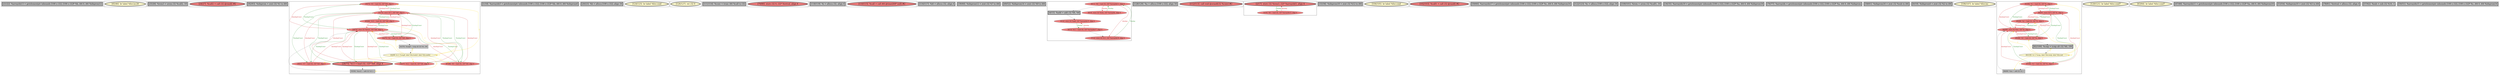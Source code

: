 
digraph G {





subgraph cluster39 {


node234 [penwidth=3.0,fontsize=20,fillcolor=grey,label="[21/22]  %arrayidx13 = getelementptr inbounds [100 x i32], [100 x i32]* %b, i64 0, i64 %idxprom12",shape=rectangle,style=filled ]



}

subgraph cluster38 {


node233 [penwidth=3.0,fontsize=20,fillcolor=lemonchiffon,label="[45/46]  br label %for.inc20",shape=ellipse,style=filled ]



}

subgraph cluster37 {


node232 [penwidth=3.0,fontsize=20,fillcolor=grey,label="[25/26]  %rem3 = urem i32 %call2, 10",shape=rectangle,style=filled ]



}

subgraph cluster36 {


node231 [penwidth=3.0,fontsize=20,fillcolor=lightcoral,label="[24/27]  %call2 = call i32 @rand() #2",shape=ellipse,style=filled ]



}

subgraph cluster15 {


node191 [penwidth=3.0,fontsize=20,fillcolor=grey,label="[92/93]  %idxprom = zext i32 %1 to i64",shape=rectangle,style=filled ]



}

subgraph cluster35 {


node230 [fillcolor=lightcoral,label="[30/73]  %5 = load i32, i32* %i6, align 4",shape=ellipse,style=filled ]
node227 [penwidth=3.0,fontsize=20,fillcolor=lightcoral,label="[28/75]  %13 = load i32, i32* %i6, align 4",shape=ellipse,style=filled ]
node229 [fillcolor=lightcoral,label="[42/71]  %4 = load i32, i32* %i6, align 4",shape=ellipse,style=filled ]
node228 [fillcolor=lemonchiffon,label="[44/69]  br i1 %cmp8, label %for.body9, label %for.end22",shape=ellipse,style=filled ]
node226 [fillcolor=lightcoral,label="[38/41]  %7 = load i32, i32* %i6, align 4",shape=ellipse,style=filled ]
node225 [fillcolor=lightcoral,label="[31/72]  store i32 1, i32* %i6, align 4",shape=ellipse,style=filled ]
node223 [fillcolor=grey,label="[43/70]  %cmp8 = icmp ult i32 %4, 100",shape=rectangle,style=filled ]
node219 [fillcolor=grey,label="[55/56]  %inc21 = add i32 %13, 1",shape=rectangle,style=filled ]
node220 [fillcolor=lightcoral,label="[67/68]  %9 = load i32, i32* %i6, align 4",shape=ellipse,style=filled ]
node221 [fillcolor=lightcoral,label="[32/37]  %12 = load i32, i32* %i6, align 4",shape=ellipse,style=filled ]
node224 [fillcolor=lightcoral,label="[29/74]  store i32 %inc21, i32* %i6, align 4",shape=ellipse,style=filled ]
node222 [fillcolor=lightcoral,label="[65/66]  %10 = load i32, i32* %i6, align 4",shape=ellipse,style=filled ]

node225->node222 [style=solid,color=forestgreen,label="T|indep|Const",penwidth=1.0,fontcolor=forestgreen ]
node222->node225 [style=solid,color=firebrick3,label="A|indep|Const",penwidth=1.0,fontcolor=firebrick3 ]
node228->node226 [style=solid,color=gold,label="C",penwidth=1.0,fontcolor=gold ]
node228->node222 [style=solid,color=gold,label="C",penwidth=1.0,fontcolor=gold ]
node219->node224 [style=solid,color=black,label="",penwidth=0.5,fontcolor=black ]
node224->node226 [style=solid,color=forestgreen,label="T|indep|Const",penwidth=1.0,fontcolor=forestgreen ]
node230->node224 [style=solid,color=firebrick3,label="A|indep|Const",penwidth=1.0,fontcolor=firebrick3 ]
node224->node230 [style=solid,color=forestgreen,label="T|indep|Const",penwidth=1.0,fontcolor=forestgreen ]
node228->node219 [style=solid,color=gold,label="C",penwidth=1.0,fontcolor=gold ]
node226->node224 [style=solid,color=firebrick3,label="A|indep|Const",penwidth=1.0,fontcolor=firebrick3 ]
node225->node226 [style=solid,color=forestgreen,label="T|indep|Const",penwidth=1.0,fontcolor=forestgreen ]
node221->node224 [style=solid,color=firebrick3,label="A|indep|Const",penwidth=1.0,fontcolor=firebrick3 ]
node228->node224 [style=solid,color=gold,label="C",penwidth=1.0,fontcolor=gold ]
node227->node224 [style=solid,color=firebrick3,label="A|indep|Const",penwidth=1.0,fontcolor=firebrick3 ]
node225->node221 [style=solid,color=forestgreen,label="T|indep|Const",penwidth=1.0,fontcolor=forestgreen ]
node220->node225 [style=solid,color=firebrick3,label="A|indep|Const",penwidth=1.0,fontcolor=firebrick3 ]
node228->node228 [style=solid,color=gold,label="C",penwidth=1.0,fontcolor=gold ]
node229->node223 [style=solid,color=black,label="",penwidth=0.5,fontcolor=black ]
node224->node221 [style=solid,color=forestgreen,label="T|indep|Const",penwidth=1.0,fontcolor=forestgreen ]
node227->node219 [style=solid,color=black,label="",penwidth=0.5,fontcolor=black ]
node220->node224 [style=solid,color=firebrick3,label="A|indep|Const",penwidth=1.0,fontcolor=firebrick3 ]
node224->node227 [style=solid,color=forestgreen,label="T|indep|Const",penwidth=1.0,fontcolor=forestgreen ]
node228->node227 [style=solid,color=gold,label="C",penwidth=1.0,fontcolor=gold ]
node221->node225 [style=solid,color=firebrick3,label="A|indep|Const",penwidth=1.0,fontcolor=firebrick3 ]
node228->node221 [style=solid,color=gold,label="C",penwidth=1.0,fontcolor=gold ]
node225->node227 [style=solid,color=forestgreen,label="T|indep|Const",penwidth=1.0,fontcolor=forestgreen ]
node228->node220 [style=solid,color=gold,label="C",penwidth=1.0,fontcolor=gold ]
node230->node225 [style=solid,color=firebrick3,label="A|indep|Const",penwidth=1.0,fontcolor=firebrick3 ]
node224->node220 [style=solid,color=forestgreen,label="T|indep|Const",penwidth=1.0,fontcolor=forestgreen ]
node223->node228 [style=solid,color=black,label="",penwidth=0.5,fontcolor=black ]
node228->node230 [style=solid,color=gold,label="C",penwidth=1.0,fontcolor=gold ]
node228->node229 [style=solid,color=gold,label="C",penwidth=1.0,fontcolor=gold ]
node228->node223 [style=solid,color=gold,label="C",penwidth=1.0,fontcolor=gold ]
node229->node224 [style=solid,color=firebrick3,label="A|indep|Const",penwidth=1.0,fontcolor=firebrick3 ]
node225->node220 [style=solid,color=forestgreen,label="T|indep|Const",penwidth=1.0,fontcolor=forestgreen ]
node224->node229 [style=solid,color=forestgreen,label="T|indep|Const",penwidth=1.0,fontcolor=forestgreen ]
node224->node222 [style=solid,color=forestgreen,label="T|indep|Const",penwidth=1.0,fontcolor=forestgreen ]
node226->node225 [style=solid,color=firebrick3,label="A|indep|Const",penwidth=1.0,fontcolor=firebrick3 ]
node227->node225 [style=solid,color=firebrick3,label="A|indep|Const",penwidth=1.0,fontcolor=firebrick3 ]
node229->node225 [style=solid,color=firebrick3,label="A|indep|Const",penwidth=1.0,fontcolor=firebrick3 ]
node225->node230 [style=solid,color=forestgreen,label="T|indep|Const",penwidth=1.0,fontcolor=forestgreen ]
node222->node224 [style=solid,color=firebrick3,label="A|indep|Const",penwidth=1.0,fontcolor=firebrick3 ]
node225->node229 [style=solid,color=forestgreen,label="T|indep|Const",penwidth=1.0,fontcolor=forestgreen ]


}

subgraph cluster11 {


node187 [penwidth=3.0,fontsize=20,fillcolor=grey,label="[1/18]  %arrayidx5 = getelementptr inbounds [100 x i32], [100 x i32]* %b, i64 0, i64 %idxprom4",shape=rectangle,style=filled ]



}

subgraph cluster19 {


node195 [penwidth=3.0,fontsize=20,fillcolor=grey,label="[20/23]  %b = alloca [100 x i32], align 16",shape=rectangle,style=filled ]



}

subgraph cluster9 {


node185 [penwidth=3.0,fontsize=20,fillcolor=lemonchiffon,label="[124/125]  br label %for.cond",shape=ellipse,style=filled ]



}

subgraph cluster8 {


node184 [penwidth=3.0,fontsize=20,fillcolor=lemonchiffon,label="[126/127]  ret i32 0",shape=ellipse,style=filled ]



}

subgraph cluster10 {


node186 [penwidth=3.0,fontsize=20,fillcolor=grey,label="[111/114]  %conv = trunc i64 %call to i32",shape=rectangle,style=filled ]



}

subgraph cluster23 {


node207 [penwidth=3.0,fontsize=20,fillcolor=lightcoral,label="[79/80]  store i32 0, i32* %retval, align 4",shape=ellipse,style=filled ]



}

subgraph cluster7 {


node183 [penwidth=3.0,fontsize=20,fillcolor=grey,label="[118/119]  %i = alloca i32, align 4",shape=rectangle,style=filled ]



}

subgraph cluster14 {


node190 [penwidth=3.0,fontsize=20,fillcolor=lightcoral,label="[110/115]  %call = call i64 @time(i64* null) #2",shape=ellipse,style=filled ]



}

subgraph cluster6 {


node182 [penwidth=3.0,fontsize=20,fillcolor=grey,label="[116/117]  %i6 = alloca i32, align 4",shape=rectangle,style=filled ]



}

subgraph cluster30 {


node214 [penwidth=3.0,fontsize=20,fillcolor=grey,label="[39/40]  %idxprom12 = zext i32 %7 to i64",shape=rectangle,style=filled ]



}

subgraph cluster31 {


node215 [penwidth=3.0,fontsize=20,fillcolor=grey,label="[49/52]  %idxprom14 = zext i32 %9 to i64",shape=rectangle,style=filled ]



}

subgraph cluster0 {


node175 [fillcolor=lightcoral,label="[8/11]  %6 = load i32, i32* %arrayidx11, align 4",shape=ellipse,style=filled ]
node174 [fillcolor=lightcoral,label="[9/10]  store i32 %rem, i32* %arrayidx, align 4",shape=ellipse,style=filled ]
node173 [fillcolor=lightcoral,label="[5/14]  store i32 %add, i32* %arrayidx15, align 4",shape=ellipse,style=filled ]
node172 [penwidth=3.0,fontsize=20,fillcolor=grey,label="[4/15]  %add = add i32 %6, %8",shape=rectangle,style=filled ]
node170 [fillcolor=lightcoral,label="[7/12]  store i32 %11, i32* %arrayidx19, align 4",shape=ellipse,style=filled ]
node171 [fillcolor=lightcoral,label="[6/13]  %11 = load i32, i32* %arrayidx17, align 4",shape=ellipse,style=filled ]

node170->node175 [style=solid,color=forestgreen,label="T|indep",penwidth=1.0,fontcolor=forestgreen ]
node175->node170 [style=solid,color=firebrick3,label="A|indep",penwidth=1.0,fontcolor=firebrick3 ]
node171->node170 [style=solid,color=black,label="",penwidth=0.5,fontcolor=black ]
node175->node172 [style=solid,color=black,label="",penwidth=0.5,fontcolor=black ]
node171->node173 [style=solid,color=firebrick3,label="A|indep",penwidth=1.0,fontcolor=firebrick3 ]
node173->node171 [style=solid,color=forestgreen,label="T|indep",penwidth=1.0,fontcolor=forestgreen ]
node174->node175 [style=solid,color=forestgreen,label="T|indep",penwidth=1.0,fontcolor=forestgreen ]
node175->node174 [style=solid,color=firebrick3,label="A|indep",penwidth=1.0,fontcolor=firebrick3 ]
node172->node173 [style=solid,color=black,label="",penwidth=0.5,fontcolor=black ]


}

subgraph cluster13 {


node189 [penwidth=3.0,fontsize=20,fillcolor=grey,label="[128/129]  %a = alloca [100 x i32], align 16",shape=rectangle,style=filled ]



}

subgraph cluster5 {


node181 [penwidth=3.0,fontsize=20,fillcolor=lightcoral,label="[112/113]  call void @srand(i32 %conv) #2",shape=ellipse,style=filled ]



}

subgraph cluster1 {


node177 [penwidth=3.0,fontsize=20,fillcolor=lightcoral,label="[2/17]  store i32 %rem3, i32* %arrayidx5, align 4",shape=ellipse,style=filled ]
node176 [fillcolor=lightcoral,label="[3/16]  %8 = load i32, i32* %arrayidx13, align 4",shape=ellipse,style=filled ]

node176->node177 [style=solid,color=firebrick3,label="A|indep",penwidth=1.0,fontcolor=firebrick3 ]
node177->node176 [style=solid,color=forestgreen,label="T|indep",penwidth=1.0,fontcolor=forestgreen ]


}

subgraph cluster32 {


node216 [penwidth=3.0,fontsize=20,fillcolor=grey,label="[33/36]  %idxprom18 = zext i32 %12 to i64",shape=rectangle,style=filled ]



}

subgraph cluster3 {


node179 [penwidth=3.0,fontsize=20,fillcolor=lemonchiffon,label="[104/105]  br label %for.cond",shape=ellipse,style=filled ]



}

subgraph cluster4 {


node180 [penwidth=3.0,fontsize=20,fillcolor=lightcoral,label="[102/103]  %call1 = call i32 @rand() #2",shape=ellipse,style=filled ]



}

subgraph cluster17 {


node193 [penwidth=3.0,fontsize=20,fillcolor=grey,label="[59/60]  %arrayidx17 = getelementptr inbounds [100 x i32], [100 x i32]* %c, i64 0, i64 %idxprom16",shape=rectangle,style=filled ]



}

subgraph cluster16 {


node192 [penwidth=3.0,fontsize=20,fillcolor=grey,label="[122/123]  %c = alloca [100 x i32], align 16",shape=rectangle,style=filled ]



}

subgraph cluster2 {


node178 [penwidth=3.0,fontsize=20,fillcolor=grey,label="[100/101]  %rem = urem i32 %call1, 10",shape=rectangle,style=filled ]



}

subgraph cluster34 {


node218 [penwidth=3.0,fontsize=20,fillcolor=grey,label="[34/35]  %arrayidx19 = getelementptr inbounds [100 x i32], [100 x i32]* %a, i64 0, i64 %idxprom18",shape=rectangle,style=filled ]



}

subgraph cluster22 {


node206 [penwidth=3.0,fontsize=20,fillcolor=grey,label="[76/77]  %arrayidx = getelementptr inbounds [100 x i32], [100 x i32]* %a, i64 0, i64 %idxprom",shape=rectangle,style=filled ]



}

subgraph cluster25 {


node209 [penwidth=3.0,fontsize=20,fillcolor=grey,label="[58/61]  %idxprom16 = zext i32 %sub to i64",shape=rectangle,style=filled ]



}

subgraph cluster18 {


node194 [penwidth=3.0,fontsize=20,fillcolor=grey,label="[0/19]  %idxprom4 = zext i32 %2 to i64",shape=rectangle,style=filled ]



}

subgraph cluster29 {


node213 [penwidth=3.0,fontsize=20,fillcolor=lemonchiffon,label="[106/107]  br label %for.inc",shape=ellipse,style=filled ]



}

subgraph cluster20 {


node203 [fillcolor=lightcoral,label="[91/94]  %1 = load i32, i32* %i, align 4",shape=ellipse,style=filled ]
node202 [fillcolor=lightcoral,label="[86/97]  store i32 0, i32* %i, align 4",shape=ellipse,style=filled ]
node197 [fillcolor=lemonchiffon,label="[83/108]  br i1 %cmp, label %for.body, label %for.end",shape=ellipse,style=filled ]
node198 [fillcolor=lightcoral,label="[85/98]  %0 = load i32, i32* %i, align 4",shape=ellipse,style=filled ]
node196 [fillcolor=grey,label="[88/89]  %inc = add i32 %3, 1",shape=rectangle,style=filled ]
node204 [fillcolor=lightcoral,label="[87/90]  %3 = load i32, i32* %i, align 4",shape=ellipse,style=filled ]
node199 [fillcolor=lightcoral,label="[95/96]  %2 = load i32, i32* %i, align 4",shape=ellipse,style=filled ]
node200 [penwidth=3.0,fontsize=20,fillcolor=grey,label="[82/109]  %cmp = icmp ult i32 %0, 100",shape=rectangle,style=filled ]
node201 [fillcolor=lightcoral,label="[84/99]  store i32 %inc, i32* %i, align 4",shape=ellipse,style=filled ]

node199->node202 [style=solid,color=firebrick3,label="A|indep|Const",penwidth=1.0,fontcolor=firebrick3 ]
node198->node200 [style=solid,color=black,label="",penwidth=0.5,fontcolor=black ]
node202->node199 [style=solid,color=forestgreen,label="T|indep|Const",penwidth=1.0,fontcolor=forestgreen ]
node201->node204 [style=solid,color=forestgreen,label="T|indep|Const",penwidth=1.0,fontcolor=forestgreen ]
node198->node201 [style=solid,color=firebrick3,label="A|indep|Const",penwidth=1.0,fontcolor=firebrick3 ]
node202->node204 [style=solid,color=forestgreen,label="T|indep|Const",penwidth=1.0,fontcolor=forestgreen ]
node204->node196 [style=solid,color=black,label="",penwidth=0.5,fontcolor=black ]
node201->node199 [style=solid,color=forestgreen,label="T|indep|Const",penwidth=1.0,fontcolor=forestgreen ]
node203->node201 [style=solid,color=firebrick3,label="A|indep|Const",penwidth=1.0,fontcolor=firebrick3 ]
node197->node200 [style=solid,color=gold,label="C",penwidth=1.0,fontcolor=gold ]
node197->node204 [style=solid,color=gold,label="C",penwidth=1.0,fontcolor=gold ]
node197->node203 [style=solid,color=gold,label="C",penwidth=1.0,fontcolor=gold ]
node201->node203 [style=solid,color=forestgreen,label="T|indep|Const",penwidth=1.0,fontcolor=forestgreen ]
node196->node201 [style=solid,color=black,label="",penwidth=0.5,fontcolor=black ]
node202->node198 [style=solid,color=forestgreen,label="T|indep|Const",penwidth=1.0,fontcolor=forestgreen ]
node203->node202 [style=solid,color=firebrick3,label="A|indep|Const",penwidth=1.0,fontcolor=firebrick3 ]
node202->node203 [style=solid,color=forestgreen,label="T|indep|Const",penwidth=1.0,fontcolor=forestgreen ]
node197->node197 [style=solid,color=gold,label="C",penwidth=1.0,fontcolor=gold ]
node201->node198 [style=solid,color=forestgreen,label="T|indep|Const",penwidth=1.0,fontcolor=forestgreen ]
node199->node201 [style=solid,color=firebrick3,label="A|indep|Const",penwidth=1.0,fontcolor=firebrick3 ]
node200->node197 [style=solid,color=black,label="",penwidth=0.5,fontcolor=black ]
node198->node202 [style=solid,color=firebrick3,label="A|indep|Const",penwidth=1.0,fontcolor=firebrick3 ]
node197->node196 [style=solid,color=gold,label="C",penwidth=1.0,fontcolor=gold ]
node197->node199 [style=solid,color=gold,label="C",penwidth=1.0,fontcolor=gold ]
node204->node202 [style=solid,color=firebrick3,label="A|indep|Const",penwidth=1.0,fontcolor=firebrick3 ]
node204->node201 [style=solid,color=firebrick3,label="A|indep|Const",penwidth=1.0,fontcolor=firebrick3 ]
node197->node198 [style=solid,color=gold,label="C",penwidth=1.0,fontcolor=gold ]
node197->node201 [style=solid,color=gold,label="C",penwidth=1.0,fontcolor=gold ]


}

subgraph cluster26 {


node210 [penwidth=3.0,fontsize=20,fillcolor=lemonchiffon,label="[120/121]  br label %for.cond7",shape=ellipse,style=filled ]



}

subgraph cluster24 {


node208 [penwidth=3.0,fontsize=20,fillcolor=lemonchiffon,label="[63/64]  br label %for.cond7",shape=ellipse,style=filled ]



}

subgraph cluster28 {


node212 [penwidth=3.0,fontsize=20,fillcolor=grey,label="[47/48]  %arrayidx11 = getelementptr inbounds [100 x i32], [100 x i32]* %a, i64 0, i64 %idxprom10",shape=rectangle,style=filled ]



}

subgraph cluster27 {


node211 [penwidth=3.0,fontsize=20,fillcolor=grey,label="[53/54]  %idxprom10 = zext i32 %5 to i64",shape=rectangle,style=filled ]



}

subgraph cluster21 {


node205 [penwidth=3.0,fontsize=20,fillcolor=grey,label="[78/81]  %retval = alloca i32, align 4",shape=rectangle,style=filled ]



}

subgraph cluster12 {


node188 [penwidth=3.0,fontsize=20,fillcolor=grey,label="[57/62]  %sub = sub i32 %10, 1",shape=rectangle,style=filled ]



}

subgraph cluster33 {


node217 [penwidth=3.0,fontsize=20,fillcolor=grey,label="[50/51]  %arrayidx15 = getelementptr inbounds [100 x i32], [100 x i32]* %c, i64 0, i64 %idxprom14",shape=rectangle,style=filled ]



}

}

